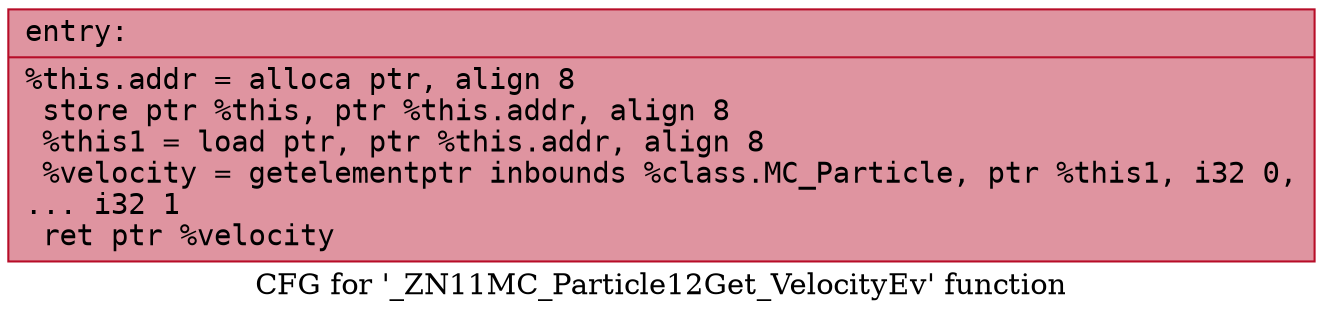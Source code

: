 digraph "CFG for '_ZN11MC_Particle12Get_VelocityEv' function" {
	label="CFG for '_ZN11MC_Particle12Get_VelocityEv' function";

	Node0x55eb14401a80 [shape=record,color="#b70d28ff", style=filled, fillcolor="#b70d2870" fontname="Courier",label="{entry:\l|  %this.addr = alloca ptr, align 8\l  store ptr %this, ptr %this.addr, align 8\l  %this1 = load ptr, ptr %this.addr, align 8\l  %velocity = getelementptr inbounds %class.MC_Particle, ptr %this1, i32 0,\l... i32 1\l  ret ptr %velocity\l}"];
}
